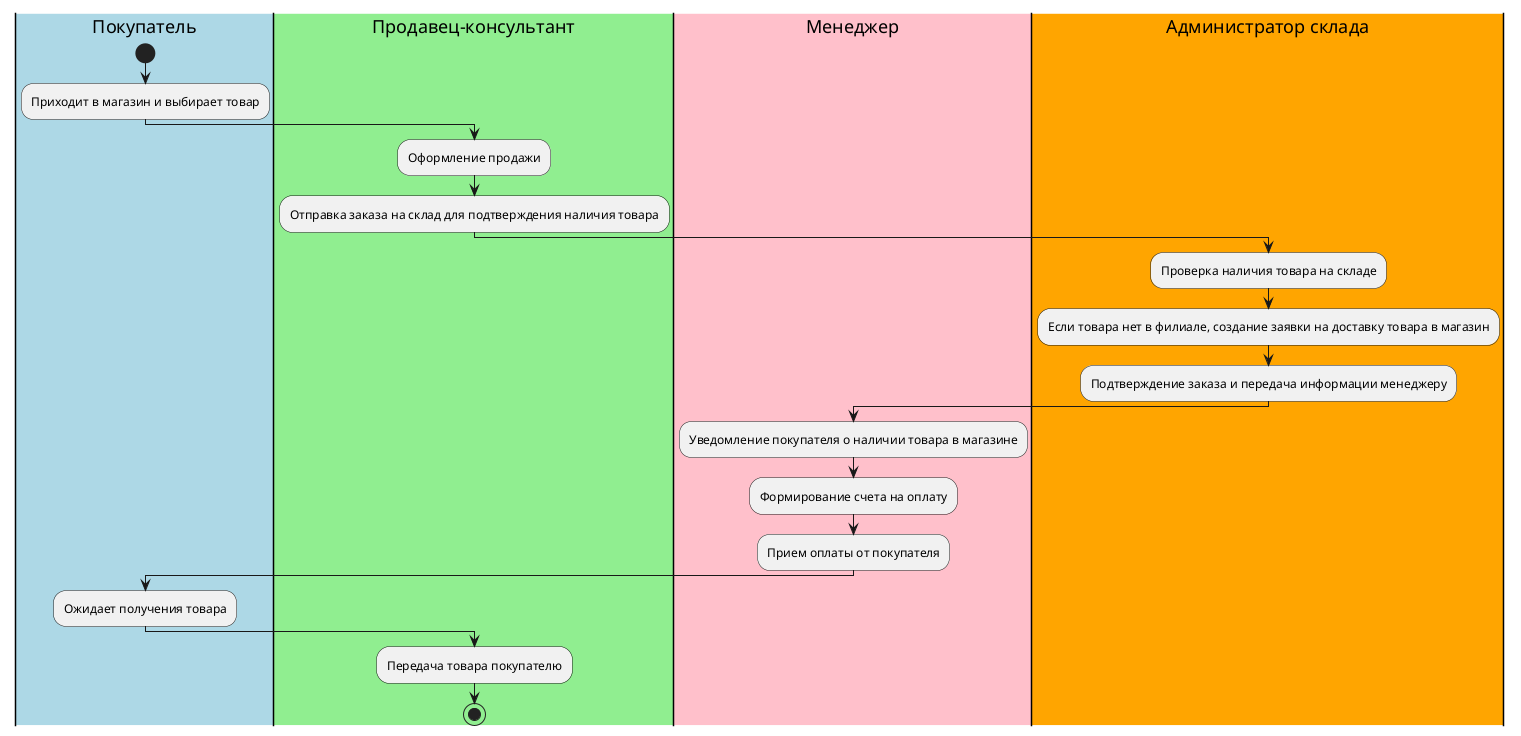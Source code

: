 @startuml old_business_process

|#LightBlue|Покупатель|
|#LightGreen|Продавец-консультант|
|#Pink|Менеджер|
|#Orange|Администратор склада|

|Покупатель|
start
:Приходит в магазин и выбирает товар;

|Продавец-консультант|
:Оформление продажи;
:Отправка заказа на склад для подтверждения наличия товара;

|Администратор склада|
:Проверка наличия товара на складе;
:Если товара нет в филиале, создание заявки на доставку товара в магазин;
:Подтверждение заказа и передача информации менеджеру;

|Менеджер|
:Уведомление покупателя о наличии товара в магазине;
:Формирование счета на оплату;
:Прием оплаты от покупателя;

|Покупатель|
:Ожидает получения товара;

|Продавец-консультант|
:Передача товара покупателю;
stop

@enduml
